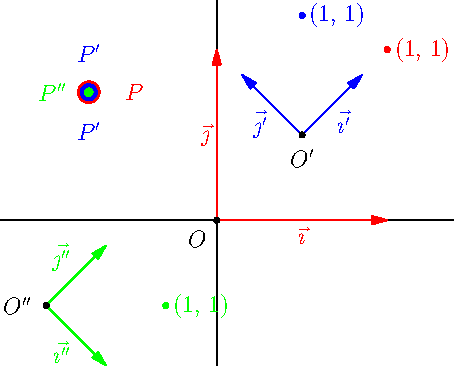 size(8cm,0);
import geometry;

coordsys R=defaultcoordsys;
show(R);

coordsys Rp=cartesiansystem((0.5,0.5), i=(0.35,0.35), j=(-0.35,0.35));
show("$O'$", "$\vec{\imath'}$", "$\vec{\jmath'}$", Rp, ipen=blue, xpen=invisible);

coordsys Rpp=cartesiansystem((-1,-0.5),
                                      i=rotate(-90)*(0.35,0.35),
                                      j=rotate(-90)*(-0.35,0.35));
show("$O''$", "$\vec{\imath''}$", "$\vec{\jmath''}$", Rpp, ipen=green, xpen=invisible);


pair m=(1,1);

/*<asyxml><view file="modules/geometry.asy" type="point" signature="point(coordsys,pair,real)"/></asyxml>*/
dot("",point(R,m),red); // Same as 'dot("",m,red);'
dot("",point(Rp,m),blue);

point M=m;
/*<asyxml><view file="modules/geometry.asy" type="point" signature="point(coordsys,explicit point,real)"/></asyxml>*/
dot("",point(Rpp,M),green); // Works also with 'point'

pair p=(-0.75,0.75);
point P=point(R,(-0.75,0.75));

dot("$P$",P,2E,4mm+red);

// There are two methods for changing
// the coordinate system of a point (or a pair)

/*<asyxml><view file="modules/geometry.asy" type="pair" signature="/(pair,coordsys)"/></asyxml>*/
dot("$P'$",point(Rp,p/Rp),2S,3mm+blue); // Necessary for 'pair'
dot("$P'$",point(Rp,P/Rp),2N,3mm+blue); // but works with 'point' by casting.

/*<asyxml><view file="modules/geometry.asy" type="point" signature="changecoordsys(coordsys,point)"/></asyxml>*/
dot("$P''$",changecoordsys(Rpp,P),2W,1.5mm+green); // Useful for 'point'.
